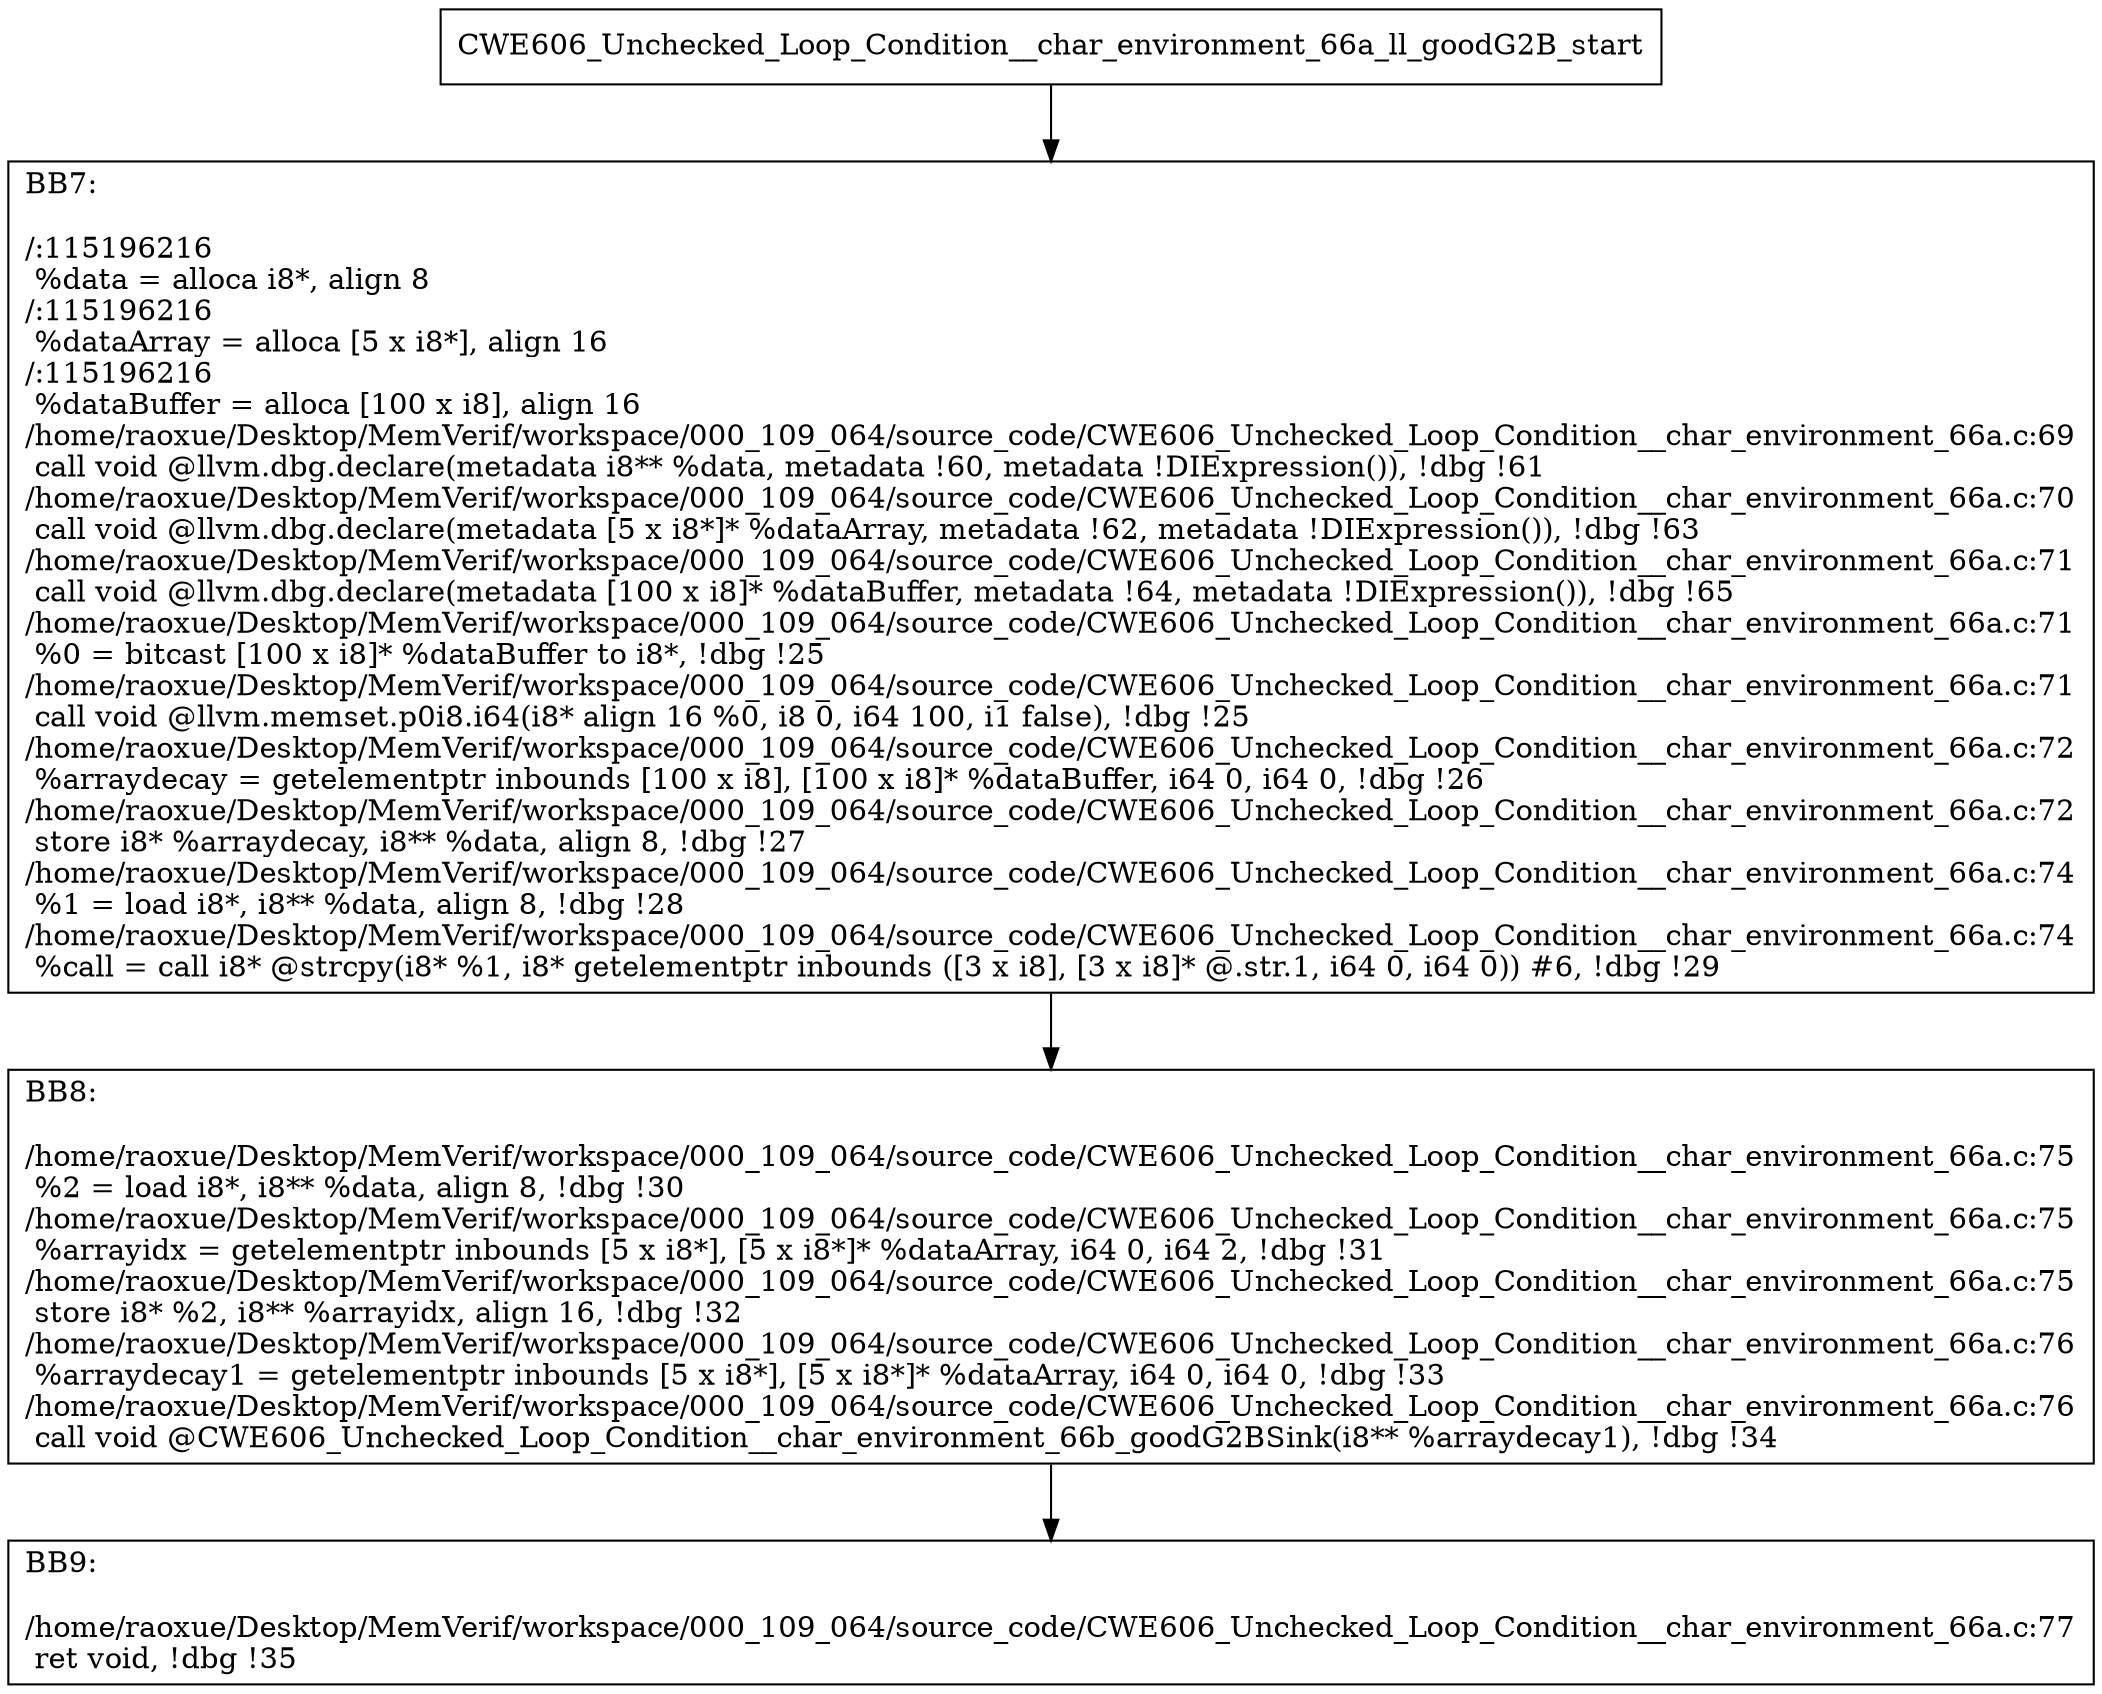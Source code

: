 digraph "CFG for'CWE606_Unchecked_Loop_Condition__char_environment_66a_ll_goodG2B' function" {
	BBCWE606_Unchecked_Loop_Condition__char_environment_66a_ll_goodG2B_start[shape=record,label="{CWE606_Unchecked_Loop_Condition__char_environment_66a_ll_goodG2B_start}"];
	BBCWE606_Unchecked_Loop_Condition__char_environment_66a_ll_goodG2B_start-> CWE606_Unchecked_Loop_Condition__char_environment_66a_ll_goodG2BBB7;
	CWE606_Unchecked_Loop_Condition__char_environment_66a_ll_goodG2BBB7 [shape=record, label="{BB7:\l\l/:115196216\l
  %data = alloca i8*, align 8\l
/:115196216\l
  %dataArray = alloca [5 x i8*], align 16\l
/:115196216\l
  %dataBuffer = alloca [100 x i8], align 16\l
/home/raoxue/Desktop/MemVerif/workspace/000_109_064/source_code/CWE606_Unchecked_Loop_Condition__char_environment_66a.c:69\l
  call void @llvm.dbg.declare(metadata i8** %data, metadata !60, metadata !DIExpression()), !dbg !61\l
/home/raoxue/Desktop/MemVerif/workspace/000_109_064/source_code/CWE606_Unchecked_Loop_Condition__char_environment_66a.c:70\l
  call void @llvm.dbg.declare(metadata [5 x i8*]* %dataArray, metadata !62, metadata !DIExpression()), !dbg !63\l
/home/raoxue/Desktop/MemVerif/workspace/000_109_064/source_code/CWE606_Unchecked_Loop_Condition__char_environment_66a.c:71\l
  call void @llvm.dbg.declare(metadata [100 x i8]* %dataBuffer, metadata !64, metadata !DIExpression()), !dbg !65\l
/home/raoxue/Desktop/MemVerif/workspace/000_109_064/source_code/CWE606_Unchecked_Loop_Condition__char_environment_66a.c:71\l
  %0 = bitcast [100 x i8]* %dataBuffer to i8*, !dbg !25\l
/home/raoxue/Desktop/MemVerif/workspace/000_109_064/source_code/CWE606_Unchecked_Loop_Condition__char_environment_66a.c:71\l
  call void @llvm.memset.p0i8.i64(i8* align 16 %0, i8 0, i64 100, i1 false), !dbg !25\l
/home/raoxue/Desktop/MemVerif/workspace/000_109_064/source_code/CWE606_Unchecked_Loop_Condition__char_environment_66a.c:72\l
  %arraydecay = getelementptr inbounds [100 x i8], [100 x i8]* %dataBuffer, i64 0, i64 0, !dbg !26\l
/home/raoxue/Desktop/MemVerif/workspace/000_109_064/source_code/CWE606_Unchecked_Loop_Condition__char_environment_66a.c:72\l
  store i8* %arraydecay, i8** %data, align 8, !dbg !27\l
/home/raoxue/Desktop/MemVerif/workspace/000_109_064/source_code/CWE606_Unchecked_Loop_Condition__char_environment_66a.c:74\l
  %1 = load i8*, i8** %data, align 8, !dbg !28\l
/home/raoxue/Desktop/MemVerif/workspace/000_109_064/source_code/CWE606_Unchecked_Loop_Condition__char_environment_66a.c:74\l
  %call = call i8* @strcpy(i8* %1, i8* getelementptr inbounds ([3 x i8], [3 x i8]* @.str.1, i64 0, i64 0)) #6, !dbg !29\l
}"];
	CWE606_Unchecked_Loop_Condition__char_environment_66a_ll_goodG2BBB7-> CWE606_Unchecked_Loop_Condition__char_environment_66a_ll_goodG2BBB8;
	CWE606_Unchecked_Loop_Condition__char_environment_66a_ll_goodG2BBB8 [shape=record, label="{BB8:\l\l/home/raoxue/Desktop/MemVerif/workspace/000_109_064/source_code/CWE606_Unchecked_Loop_Condition__char_environment_66a.c:75\l
  %2 = load i8*, i8** %data, align 8, !dbg !30\l
/home/raoxue/Desktop/MemVerif/workspace/000_109_064/source_code/CWE606_Unchecked_Loop_Condition__char_environment_66a.c:75\l
  %arrayidx = getelementptr inbounds [5 x i8*], [5 x i8*]* %dataArray, i64 0, i64 2, !dbg !31\l
/home/raoxue/Desktop/MemVerif/workspace/000_109_064/source_code/CWE606_Unchecked_Loop_Condition__char_environment_66a.c:75\l
  store i8* %2, i8** %arrayidx, align 16, !dbg !32\l
/home/raoxue/Desktop/MemVerif/workspace/000_109_064/source_code/CWE606_Unchecked_Loop_Condition__char_environment_66a.c:76\l
  %arraydecay1 = getelementptr inbounds [5 x i8*], [5 x i8*]* %dataArray, i64 0, i64 0, !dbg !33\l
/home/raoxue/Desktop/MemVerif/workspace/000_109_064/source_code/CWE606_Unchecked_Loop_Condition__char_environment_66a.c:76\l
  call void @CWE606_Unchecked_Loop_Condition__char_environment_66b_goodG2BSink(i8** %arraydecay1), !dbg !34\l
}"];
	CWE606_Unchecked_Loop_Condition__char_environment_66a_ll_goodG2BBB8-> CWE606_Unchecked_Loop_Condition__char_environment_66a_ll_goodG2BBB9;
	CWE606_Unchecked_Loop_Condition__char_environment_66a_ll_goodG2BBB9 [shape=record, label="{BB9:\l\l/home/raoxue/Desktop/MemVerif/workspace/000_109_064/source_code/CWE606_Unchecked_Loop_Condition__char_environment_66a.c:77\l
  ret void, !dbg !35\l
}"];
}
